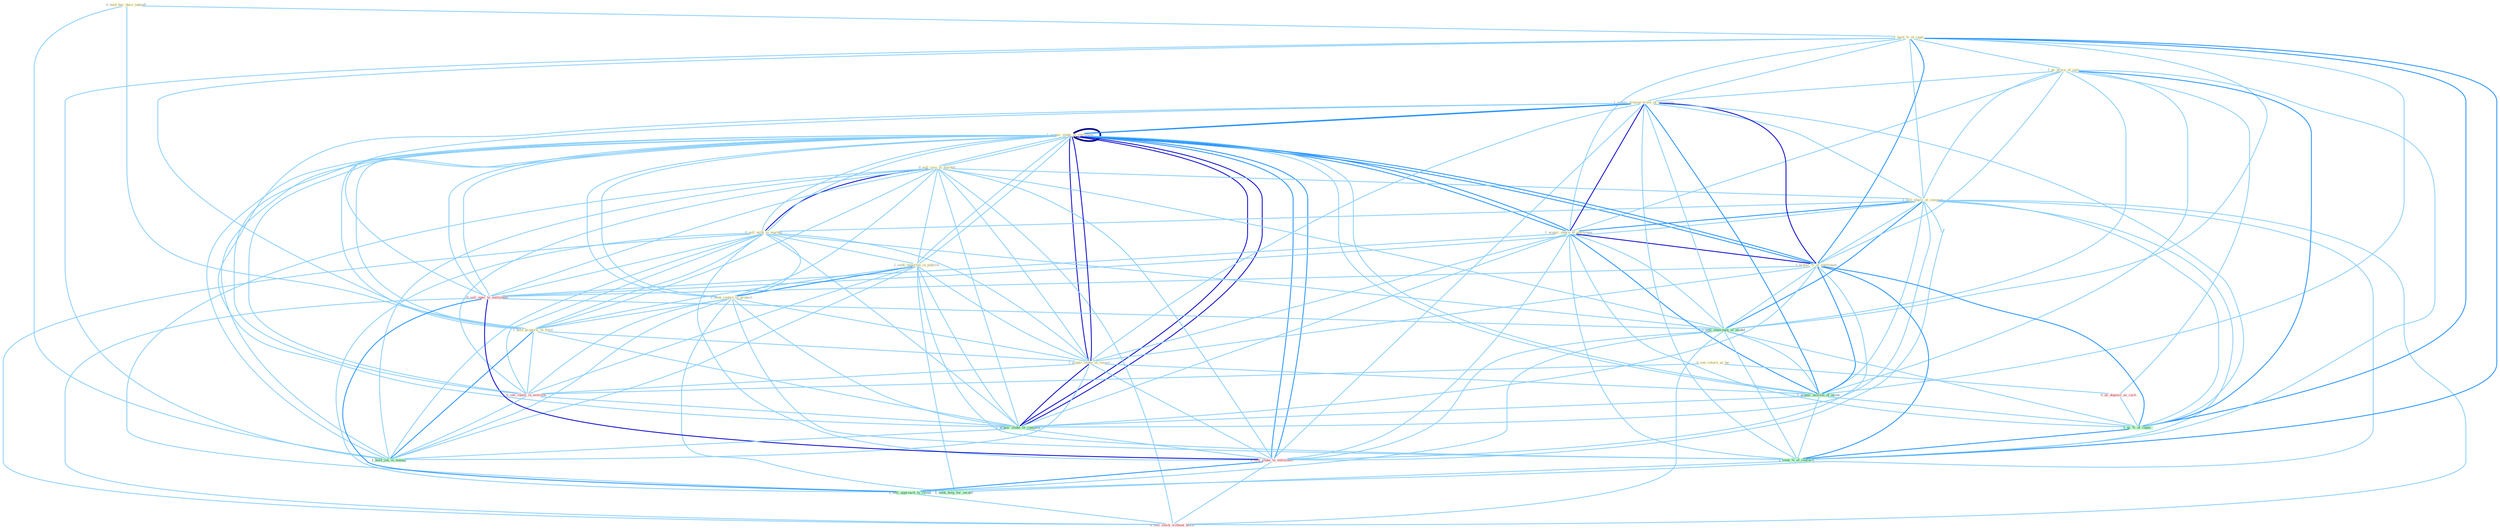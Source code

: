 Graph G{ 
    node
    [shape=polygon,style=filled,width=.5,height=.06,color="#BDFCC9",fixedsize=true,fontsize=4,
    fontcolor="#2f4f4f"];
    {node
    [color="#ffffe0", fontcolor="#8b7d6b"] "0_hold_her_dure_takeoff " "1_acquir_stake_in_entitynam " "0_sell_issu_in_market " "1_sell_share_of_compani " "0_sell_milk_in_market " "1_acquir_share_of_entitynam " "1_seek_opportun_in_publish " "0_see_return_as_be " "1_hold_%_of_capit " "1_us_proce_of_sale " "1_seek_reduct_in_protect " "1_acquir_treasur-trove_of_entitynam " "1_hold_properti_in_field " "1_acquir_%_of_entitynam " "1_acquir_stake_in_resort "}
{node [color="#fff0f5", fontcolor="#b22222"] "0_sell_oper_to_entitynam " "0_see_vaniti_in_everyon " "0_us_deposit_as_cach " "0_sell_stake_to_entitynam " "0_sell_stock_without_hitch "}
edge [color="#B0E2FF"];

	"0_hold_her_dure_takeoff " -- "1_hold_%_of_capit " [w="1", color="#87cefa" ];
	"0_hold_her_dure_takeoff " -- "1_hold_properti_in_field " [w="1", color="#87cefa" ];
	"0_hold_her_dure_takeoff " -- "1_hold_job_in_manag " [w="1", color="#87cefa" ];
	"1_acquir_stake_in_entitynam " -- "0_sell_issu_in_market " [w="1", color="#87cefa" ];
	"1_acquir_stake_in_entitynam " -- "0_sell_milk_in_market " [w="1", color="#87cefa" ];
	"1_acquir_stake_in_entitynam " -- "1_acquir_share_of_entitynam " [w="2", color="#1e90ff" , len=0.8];
	"1_acquir_stake_in_entitynam " -- "1_seek_opportun_in_publish " [w="1", color="#87cefa" ];
	"1_acquir_stake_in_entitynam " -- "1_seek_reduct_in_protect " [w="1", color="#87cefa" ];
	"1_acquir_stake_in_entitynam " -- "1_acquir_treasur-trove_of_entitynam " [w="2", color="#1e90ff" , len=0.8];
	"1_acquir_stake_in_entitynam " -- "1_hold_properti_in_field " [w="1", color="#87cefa" ];
	"1_acquir_stake_in_entitynam " -- "1_acquir_%_of_entitynam " [w="2", color="#1e90ff" , len=0.8];
	"1_acquir_stake_in_entitynam " -- "1_acquir_stake_in_resort " [w="3", color="#0000cd" , len=0.6];
	"1_acquir_stake_in_entitynam " -- "0_sell_oper_to_entitynam " [w="1", color="#87cefa" ];
	"1_acquir_stake_in_entitynam " -- "0_see_vaniti_in_everyon " [w="1", color="#87cefa" ];
	"1_acquir_stake_in_entitynam " -- "1_acquir_million_of_asset " [w="1", color="#87cefa" ];
	"1_acquir_stake_in_entitynam " -- "1_acquir_stake_in_entitynam " [w="4", style=bold, color="#000080", len=0.4];
	"1_acquir_stake_in_entitynam " -- "1_acquir_stake_in_compani " [w="3", color="#0000cd" , len=0.6];
	"1_acquir_stake_in_entitynam " -- "0_sell_stake_to_entitynam " [w="2", color="#1e90ff" , len=0.8];
	"1_acquir_stake_in_entitynam " -- "1_hold_job_in_manag " [w="1", color="#87cefa" ];
	"0_sell_issu_in_market " -- "1_sell_share_of_compani " [w="1", color="#87cefa" ];
	"0_sell_issu_in_market " -- "0_sell_milk_in_market " [w="3", color="#0000cd" , len=0.6];
	"0_sell_issu_in_market " -- "1_seek_opportun_in_publish " [w="1", color="#87cefa" ];
	"0_sell_issu_in_market " -- "1_seek_reduct_in_protect " [w="1", color="#87cefa" ];
	"0_sell_issu_in_market " -- "1_hold_properti_in_field " [w="1", color="#87cefa" ];
	"0_sell_issu_in_market " -- "1_acquir_stake_in_resort " [w="1", color="#87cefa" ];
	"0_sell_issu_in_market " -- "0_sell_oper_to_entitynam " [w="1", color="#87cefa" ];
	"0_sell_issu_in_market " -- "1_sell_othernum_of_model " [w="1", color="#87cefa" ];
	"0_sell_issu_in_market " -- "0_see_vaniti_in_everyon " [w="1", color="#87cefa" ];
	"0_sell_issu_in_market " -- "1_acquir_stake_in_entitynam " [w="1", color="#87cefa" ];
	"0_sell_issu_in_market " -- "1_acquir_stake_in_compani " [w="1", color="#87cefa" ];
	"0_sell_issu_in_market " -- "0_sell_stake_to_entitynam " [w="1", color="#87cefa" ];
	"0_sell_issu_in_market " -- "1_sell_approach_to_client " [w="1", color="#87cefa" ];
	"0_sell_issu_in_market " -- "1_hold_job_in_manag " [w="1", color="#87cefa" ];
	"0_sell_issu_in_market " -- "0_sell_stock_without_hitch " [w="1", color="#87cefa" ];
	"1_sell_share_of_compani " -- "0_sell_milk_in_market " [w="1", color="#87cefa" ];
	"1_sell_share_of_compani " -- "1_acquir_share_of_entitynam " [w="2", color="#1e90ff" , len=0.8];
	"1_sell_share_of_compani " -- "1_hold_%_of_capit " [w="1", color="#87cefa" ];
	"1_sell_share_of_compani " -- "1_us_proce_of_sale " [w="1", color="#87cefa" ];
	"1_sell_share_of_compani " -- "1_acquir_treasur-trove_of_entitynam " [w="1", color="#87cefa" ];
	"1_sell_share_of_compani " -- "1_acquir_%_of_entitynam " [w="1", color="#87cefa" ];
	"1_sell_share_of_compani " -- "0_sell_oper_to_entitynam " [w="1", color="#87cefa" ];
	"1_sell_share_of_compani " -- "1_sell_othernum_of_model " [w="2", color="#1e90ff" , len=0.8];
	"1_sell_share_of_compani " -- "1_acquir_million_of_asset " [w="1", color="#87cefa" ];
	"1_sell_share_of_compani " -- "1_acquir_stake_in_compani " [w="1", color="#87cefa" ];
	"1_sell_share_of_compani " -- "0_sell_stake_to_entitynam " [w="1", color="#87cefa" ];
	"1_sell_share_of_compani " -- "1_us_%_of_capac " [w="1", color="#87cefa" ];
	"1_sell_share_of_compani " -- "1_sell_approach_to_client " [w="1", color="#87cefa" ];
	"1_sell_share_of_compani " -- "0_sell_stock_without_hitch " [w="1", color="#87cefa" ];
	"1_sell_share_of_compani " -- "1_seek_%_of_concern " [w="1", color="#87cefa" ];
	"0_sell_milk_in_market " -- "1_seek_opportun_in_publish " [w="1", color="#87cefa" ];
	"0_sell_milk_in_market " -- "1_seek_reduct_in_protect " [w="1", color="#87cefa" ];
	"0_sell_milk_in_market " -- "1_hold_properti_in_field " [w="1", color="#87cefa" ];
	"0_sell_milk_in_market " -- "1_acquir_stake_in_resort " [w="1", color="#87cefa" ];
	"0_sell_milk_in_market " -- "0_sell_oper_to_entitynam " [w="1", color="#87cefa" ];
	"0_sell_milk_in_market " -- "1_sell_othernum_of_model " [w="1", color="#87cefa" ];
	"0_sell_milk_in_market " -- "0_see_vaniti_in_everyon " [w="1", color="#87cefa" ];
	"0_sell_milk_in_market " -- "1_acquir_stake_in_entitynam " [w="1", color="#87cefa" ];
	"0_sell_milk_in_market " -- "1_acquir_stake_in_compani " [w="1", color="#87cefa" ];
	"0_sell_milk_in_market " -- "0_sell_stake_to_entitynam " [w="1", color="#87cefa" ];
	"0_sell_milk_in_market " -- "1_sell_approach_to_client " [w="1", color="#87cefa" ];
	"0_sell_milk_in_market " -- "1_hold_job_in_manag " [w="1", color="#87cefa" ];
	"0_sell_milk_in_market " -- "0_sell_stock_without_hitch " [w="1", color="#87cefa" ];
	"1_acquir_share_of_entitynam " -- "1_hold_%_of_capit " [w="1", color="#87cefa" ];
	"1_acquir_share_of_entitynam " -- "1_us_proce_of_sale " [w="1", color="#87cefa" ];
	"1_acquir_share_of_entitynam " -- "1_acquir_treasur-trove_of_entitynam " [w="3", color="#0000cd" , len=0.6];
	"1_acquir_share_of_entitynam " -- "1_acquir_%_of_entitynam " [w="3", color="#0000cd" , len=0.6];
	"1_acquir_share_of_entitynam " -- "1_acquir_stake_in_resort " [w="1", color="#87cefa" ];
	"1_acquir_share_of_entitynam " -- "0_sell_oper_to_entitynam " [w="1", color="#87cefa" ];
	"1_acquir_share_of_entitynam " -- "1_sell_othernum_of_model " [w="1", color="#87cefa" ];
	"1_acquir_share_of_entitynam " -- "1_acquir_million_of_asset " [w="2", color="#1e90ff" , len=0.8];
	"1_acquir_share_of_entitynam " -- "1_acquir_stake_in_entitynam " [w="2", color="#1e90ff" , len=0.8];
	"1_acquir_share_of_entitynam " -- "1_acquir_stake_in_compani " [w="1", color="#87cefa" ];
	"1_acquir_share_of_entitynam " -- "0_sell_stake_to_entitynam " [w="1", color="#87cefa" ];
	"1_acquir_share_of_entitynam " -- "1_us_%_of_capac " [w="1", color="#87cefa" ];
	"1_acquir_share_of_entitynam " -- "1_seek_%_of_concern " [w="1", color="#87cefa" ];
	"1_seek_opportun_in_publish " -- "1_seek_reduct_in_protect " [w="2", color="#1e90ff" , len=0.8];
	"1_seek_opportun_in_publish " -- "1_hold_properti_in_field " [w="1", color="#87cefa" ];
	"1_seek_opportun_in_publish " -- "1_acquir_stake_in_resort " [w="1", color="#87cefa" ];
	"1_seek_opportun_in_publish " -- "0_see_vaniti_in_everyon " [w="1", color="#87cefa" ];
	"1_seek_opportun_in_publish " -- "1_acquir_stake_in_entitynam " [w="1", color="#87cefa" ];
	"1_seek_opportun_in_publish " -- "1_acquir_stake_in_compani " [w="1", color="#87cefa" ];
	"1_seek_opportun_in_publish " -- "1_hold_job_in_manag " [w="1", color="#87cefa" ];
	"1_seek_opportun_in_publish " -- "1_seek_%_of_concern " [w="1", color="#87cefa" ];
	"1_seek_opportun_in_publish " -- "1_seek_help_for_owner " [w="1", color="#87cefa" ];
	"0_see_return_as_be " -- "0_see_vaniti_in_everyon " [w="1", color="#87cefa" ];
	"0_see_return_as_be " -- "0_us_deposit_as_cach " [w="1", color="#87cefa" ];
	"1_hold_%_of_capit " -- "1_us_proce_of_sale " [w="1", color="#87cefa" ];
	"1_hold_%_of_capit " -- "1_acquir_treasur-trove_of_entitynam " [w="1", color="#87cefa" ];
	"1_hold_%_of_capit " -- "1_hold_properti_in_field " [w="1", color="#87cefa" ];
	"1_hold_%_of_capit " -- "1_acquir_%_of_entitynam " [w="2", color="#1e90ff" , len=0.8];
	"1_hold_%_of_capit " -- "1_sell_othernum_of_model " [w="1", color="#87cefa" ];
	"1_hold_%_of_capit " -- "1_acquir_million_of_asset " [w="1", color="#87cefa" ];
	"1_hold_%_of_capit " -- "1_us_%_of_capac " [w="2", color="#1e90ff" , len=0.8];
	"1_hold_%_of_capit " -- "1_hold_job_in_manag " [w="1", color="#87cefa" ];
	"1_hold_%_of_capit " -- "1_seek_%_of_concern " [w="2", color="#1e90ff" , len=0.8];
	"1_us_proce_of_sale " -- "1_acquir_treasur-trove_of_entitynam " [w="1", color="#87cefa" ];
	"1_us_proce_of_sale " -- "1_acquir_%_of_entitynam " [w="1", color="#87cefa" ];
	"1_us_proce_of_sale " -- "1_sell_othernum_of_model " [w="1", color="#87cefa" ];
	"1_us_proce_of_sale " -- "1_acquir_million_of_asset " [w="1", color="#87cefa" ];
	"1_us_proce_of_sale " -- "0_us_deposit_as_cach " [w="1", color="#87cefa" ];
	"1_us_proce_of_sale " -- "1_us_%_of_capac " [w="2", color="#1e90ff" , len=0.8];
	"1_us_proce_of_sale " -- "1_seek_%_of_concern " [w="1", color="#87cefa" ];
	"1_seek_reduct_in_protect " -- "1_hold_properti_in_field " [w="1", color="#87cefa" ];
	"1_seek_reduct_in_protect " -- "1_acquir_stake_in_resort " [w="1", color="#87cefa" ];
	"1_seek_reduct_in_protect " -- "0_see_vaniti_in_everyon " [w="1", color="#87cefa" ];
	"1_seek_reduct_in_protect " -- "1_acquir_stake_in_entitynam " [w="1", color="#87cefa" ];
	"1_seek_reduct_in_protect " -- "1_acquir_stake_in_compani " [w="1", color="#87cefa" ];
	"1_seek_reduct_in_protect " -- "1_hold_job_in_manag " [w="1", color="#87cefa" ];
	"1_seek_reduct_in_protect " -- "1_seek_%_of_concern " [w="1", color="#87cefa" ];
	"1_seek_reduct_in_protect " -- "1_seek_help_for_owner " [w="1", color="#87cefa" ];
	"1_acquir_treasur-trove_of_entitynam " -- "1_acquir_%_of_entitynam " [w="3", color="#0000cd" , len=0.6];
	"1_acquir_treasur-trove_of_entitynam " -- "1_acquir_stake_in_resort " [w="1", color="#87cefa" ];
	"1_acquir_treasur-trove_of_entitynam " -- "0_sell_oper_to_entitynam " [w="1", color="#87cefa" ];
	"1_acquir_treasur-trove_of_entitynam " -- "1_sell_othernum_of_model " [w="1", color="#87cefa" ];
	"1_acquir_treasur-trove_of_entitynam " -- "1_acquir_million_of_asset " [w="2", color="#1e90ff" , len=0.8];
	"1_acquir_treasur-trove_of_entitynam " -- "1_acquir_stake_in_entitynam " [w="2", color="#1e90ff" , len=0.8];
	"1_acquir_treasur-trove_of_entitynam " -- "1_acquir_stake_in_compani " [w="1", color="#87cefa" ];
	"1_acquir_treasur-trove_of_entitynam " -- "0_sell_stake_to_entitynam " [w="1", color="#87cefa" ];
	"1_acquir_treasur-trove_of_entitynam " -- "1_us_%_of_capac " [w="1", color="#87cefa" ];
	"1_acquir_treasur-trove_of_entitynam " -- "1_seek_%_of_concern " [w="1", color="#87cefa" ];
	"1_hold_properti_in_field " -- "1_acquir_stake_in_resort " [w="1", color="#87cefa" ];
	"1_hold_properti_in_field " -- "0_see_vaniti_in_everyon " [w="1", color="#87cefa" ];
	"1_hold_properti_in_field " -- "1_acquir_stake_in_entitynam " [w="1", color="#87cefa" ];
	"1_hold_properti_in_field " -- "1_acquir_stake_in_compani " [w="1", color="#87cefa" ];
	"1_hold_properti_in_field " -- "1_hold_job_in_manag " [w="2", color="#1e90ff" , len=0.8];
	"1_acquir_%_of_entitynam " -- "1_acquir_stake_in_resort " [w="1", color="#87cefa" ];
	"1_acquir_%_of_entitynam " -- "0_sell_oper_to_entitynam " [w="1", color="#87cefa" ];
	"1_acquir_%_of_entitynam " -- "1_sell_othernum_of_model " [w="1", color="#87cefa" ];
	"1_acquir_%_of_entitynam " -- "1_acquir_million_of_asset " [w="2", color="#1e90ff" , len=0.8];
	"1_acquir_%_of_entitynam " -- "1_acquir_stake_in_entitynam " [w="2", color="#1e90ff" , len=0.8];
	"1_acquir_%_of_entitynam " -- "1_acquir_stake_in_compani " [w="1", color="#87cefa" ];
	"1_acquir_%_of_entitynam " -- "0_sell_stake_to_entitynam " [w="1", color="#87cefa" ];
	"1_acquir_%_of_entitynam " -- "1_us_%_of_capac " [w="2", color="#1e90ff" , len=0.8];
	"1_acquir_%_of_entitynam " -- "1_seek_%_of_concern " [w="2", color="#1e90ff" , len=0.8];
	"1_acquir_stake_in_resort " -- "0_see_vaniti_in_everyon " [w="1", color="#87cefa" ];
	"1_acquir_stake_in_resort " -- "1_acquir_million_of_asset " [w="1", color="#87cefa" ];
	"1_acquir_stake_in_resort " -- "1_acquir_stake_in_entitynam " [w="3", color="#0000cd" , len=0.6];
	"1_acquir_stake_in_resort " -- "1_acquir_stake_in_compani " [w="3", color="#0000cd" , len=0.6];
	"1_acquir_stake_in_resort " -- "0_sell_stake_to_entitynam " [w="1", color="#87cefa" ];
	"1_acquir_stake_in_resort " -- "1_hold_job_in_manag " [w="1", color="#87cefa" ];
	"0_sell_oper_to_entitynam " -- "1_sell_othernum_of_model " [w="1", color="#87cefa" ];
	"0_sell_oper_to_entitynam " -- "1_acquir_stake_in_entitynam " [w="1", color="#87cefa" ];
	"0_sell_oper_to_entitynam " -- "0_sell_stake_to_entitynam " [w="3", color="#0000cd" , len=0.6];
	"0_sell_oper_to_entitynam " -- "1_sell_approach_to_client " [w="2", color="#1e90ff" , len=0.8];
	"0_sell_oper_to_entitynam " -- "0_sell_stock_without_hitch " [w="1", color="#87cefa" ];
	"1_sell_othernum_of_model " -- "1_acquir_million_of_asset " [w="1", color="#87cefa" ];
	"1_sell_othernum_of_model " -- "0_sell_stake_to_entitynam " [w="1", color="#87cefa" ];
	"1_sell_othernum_of_model " -- "1_us_%_of_capac " [w="1", color="#87cefa" ];
	"1_sell_othernum_of_model " -- "1_sell_approach_to_client " [w="1", color="#87cefa" ];
	"1_sell_othernum_of_model " -- "0_sell_stock_without_hitch " [w="1", color="#87cefa" ];
	"1_sell_othernum_of_model " -- "1_seek_%_of_concern " [w="1", color="#87cefa" ];
	"0_see_vaniti_in_everyon " -- "1_acquir_stake_in_entitynam " [w="1", color="#87cefa" ];
	"0_see_vaniti_in_everyon " -- "1_acquir_stake_in_compani " [w="1", color="#87cefa" ];
	"0_see_vaniti_in_everyon " -- "1_hold_job_in_manag " [w="1", color="#87cefa" ];
	"1_acquir_million_of_asset " -- "1_acquir_stake_in_entitynam " [w="1", color="#87cefa" ];
	"1_acquir_million_of_asset " -- "1_acquir_stake_in_compani " [w="1", color="#87cefa" ];
	"1_acquir_million_of_asset " -- "1_us_%_of_capac " [w="1", color="#87cefa" ];
	"1_acquir_million_of_asset " -- "1_seek_%_of_concern " [w="1", color="#87cefa" ];
	"0_us_deposit_as_cach " -- "1_us_%_of_capac " [w="1", color="#87cefa" ];
	"1_acquir_stake_in_entitynam " -- "1_acquir_stake_in_compani " [w="3", color="#0000cd" , len=0.6];
	"1_acquir_stake_in_entitynam " -- "0_sell_stake_to_entitynam " [w="2", color="#1e90ff" , len=0.8];
	"1_acquir_stake_in_entitynam " -- "1_hold_job_in_manag " [w="1", color="#87cefa" ];
	"1_acquir_stake_in_compani " -- "0_sell_stake_to_entitynam " [w="1", color="#87cefa" ];
	"1_acquir_stake_in_compani " -- "1_hold_job_in_manag " [w="1", color="#87cefa" ];
	"0_sell_stake_to_entitynam " -- "1_sell_approach_to_client " [w="2", color="#1e90ff" , len=0.8];
	"0_sell_stake_to_entitynam " -- "0_sell_stock_without_hitch " [w="1", color="#87cefa" ];
	"1_us_%_of_capac " -- "1_seek_%_of_concern " [w="2", color="#1e90ff" , len=0.8];
	"1_sell_approach_to_client " -- "0_sell_stock_without_hitch " [w="1", color="#87cefa" ];
	"1_seek_%_of_concern " -- "1_seek_help_for_owner " [w="1", color="#87cefa" ];
}